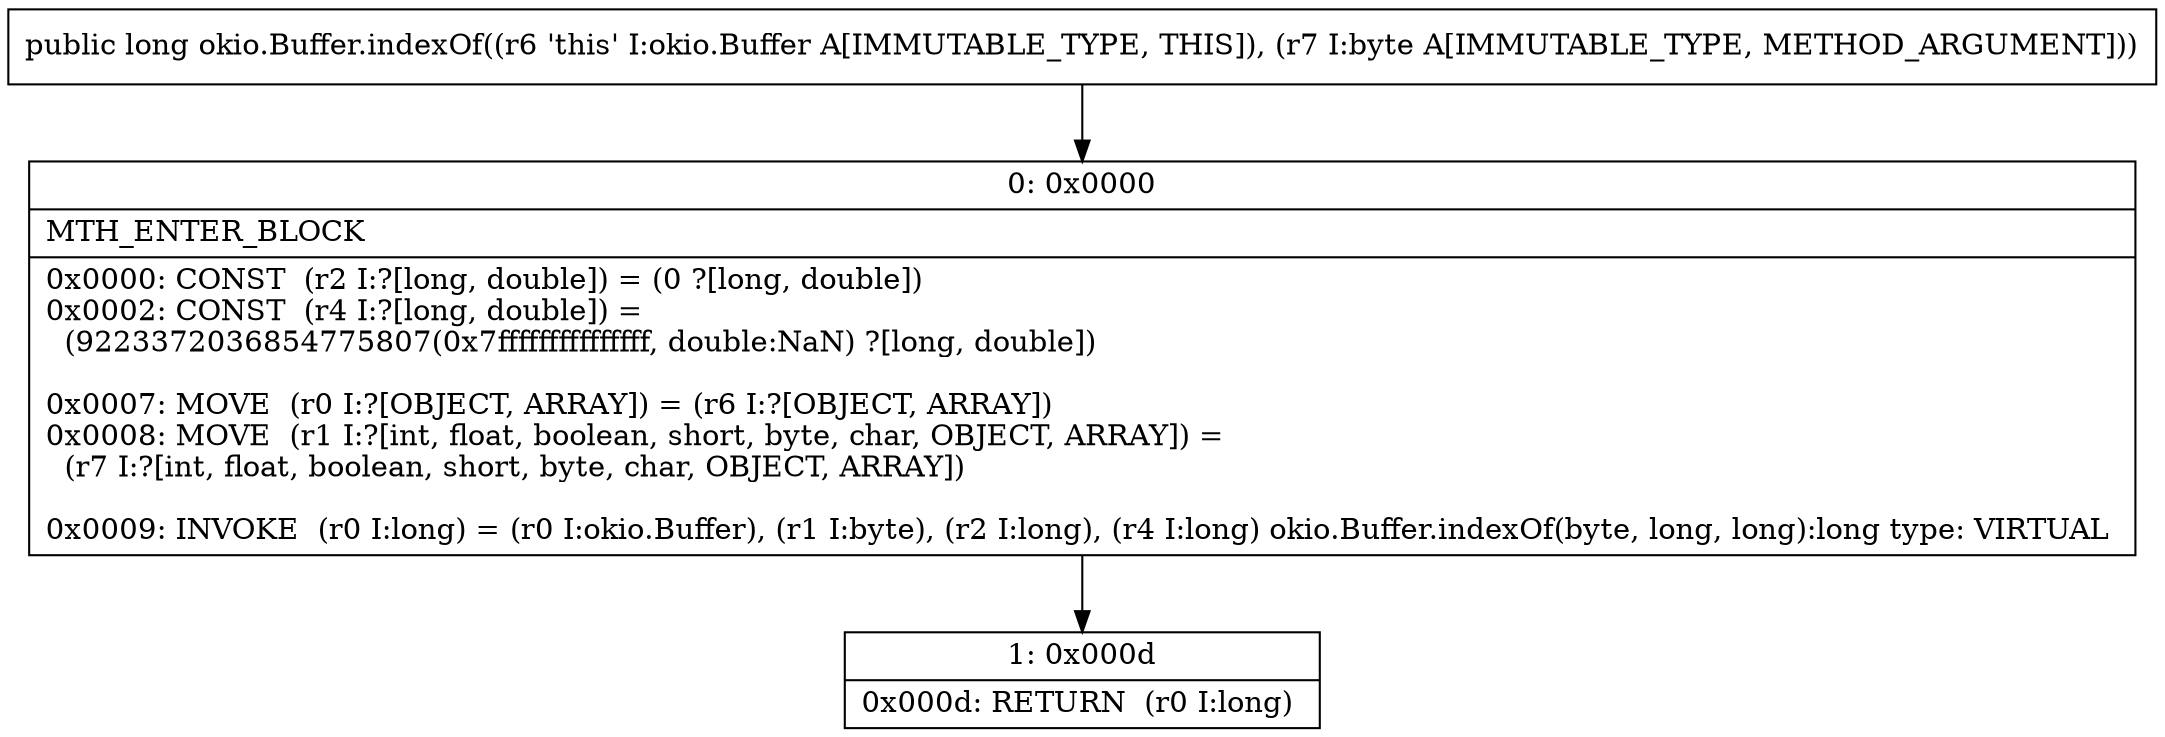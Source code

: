 digraph "CFG forokio.Buffer.indexOf(B)J" {
Node_0 [shape=record,label="{0\:\ 0x0000|MTH_ENTER_BLOCK\l|0x0000: CONST  (r2 I:?[long, double]) = (0 ?[long, double]) \l0x0002: CONST  (r4 I:?[long, double]) = \l  (9223372036854775807(0x7fffffffffffffff, double:NaN) ?[long, double])\l \l0x0007: MOVE  (r0 I:?[OBJECT, ARRAY]) = (r6 I:?[OBJECT, ARRAY]) \l0x0008: MOVE  (r1 I:?[int, float, boolean, short, byte, char, OBJECT, ARRAY]) = \l  (r7 I:?[int, float, boolean, short, byte, char, OBJECT, ARRAY])\l \l0x0009: INVOKE  (r0 I:long) = (r0 I:okio.Buffer), (r1 I:byte), (r2 I:long), (r4 I:long) okio.Buffer.indexOf(byte, long, long):long type: VIRTUAL \l}"];
Node_1 [shape=record,label="{1\:\ 0x000d|0x000d: RETURN  (r0 I:long) \l}"];
MethodNode[shape=record,label="{public long okio.Buffer.indexOf((r6 'this' I:okio.Buffer A[IMMUTABLE_TYPE, THIS]), (r7 I:byte A[IMMUTABLE_TYPE, METHOD_ARGUMENT])) }"];
MethodNode -> Node_0;
Node_0 -> Node_1;
}

